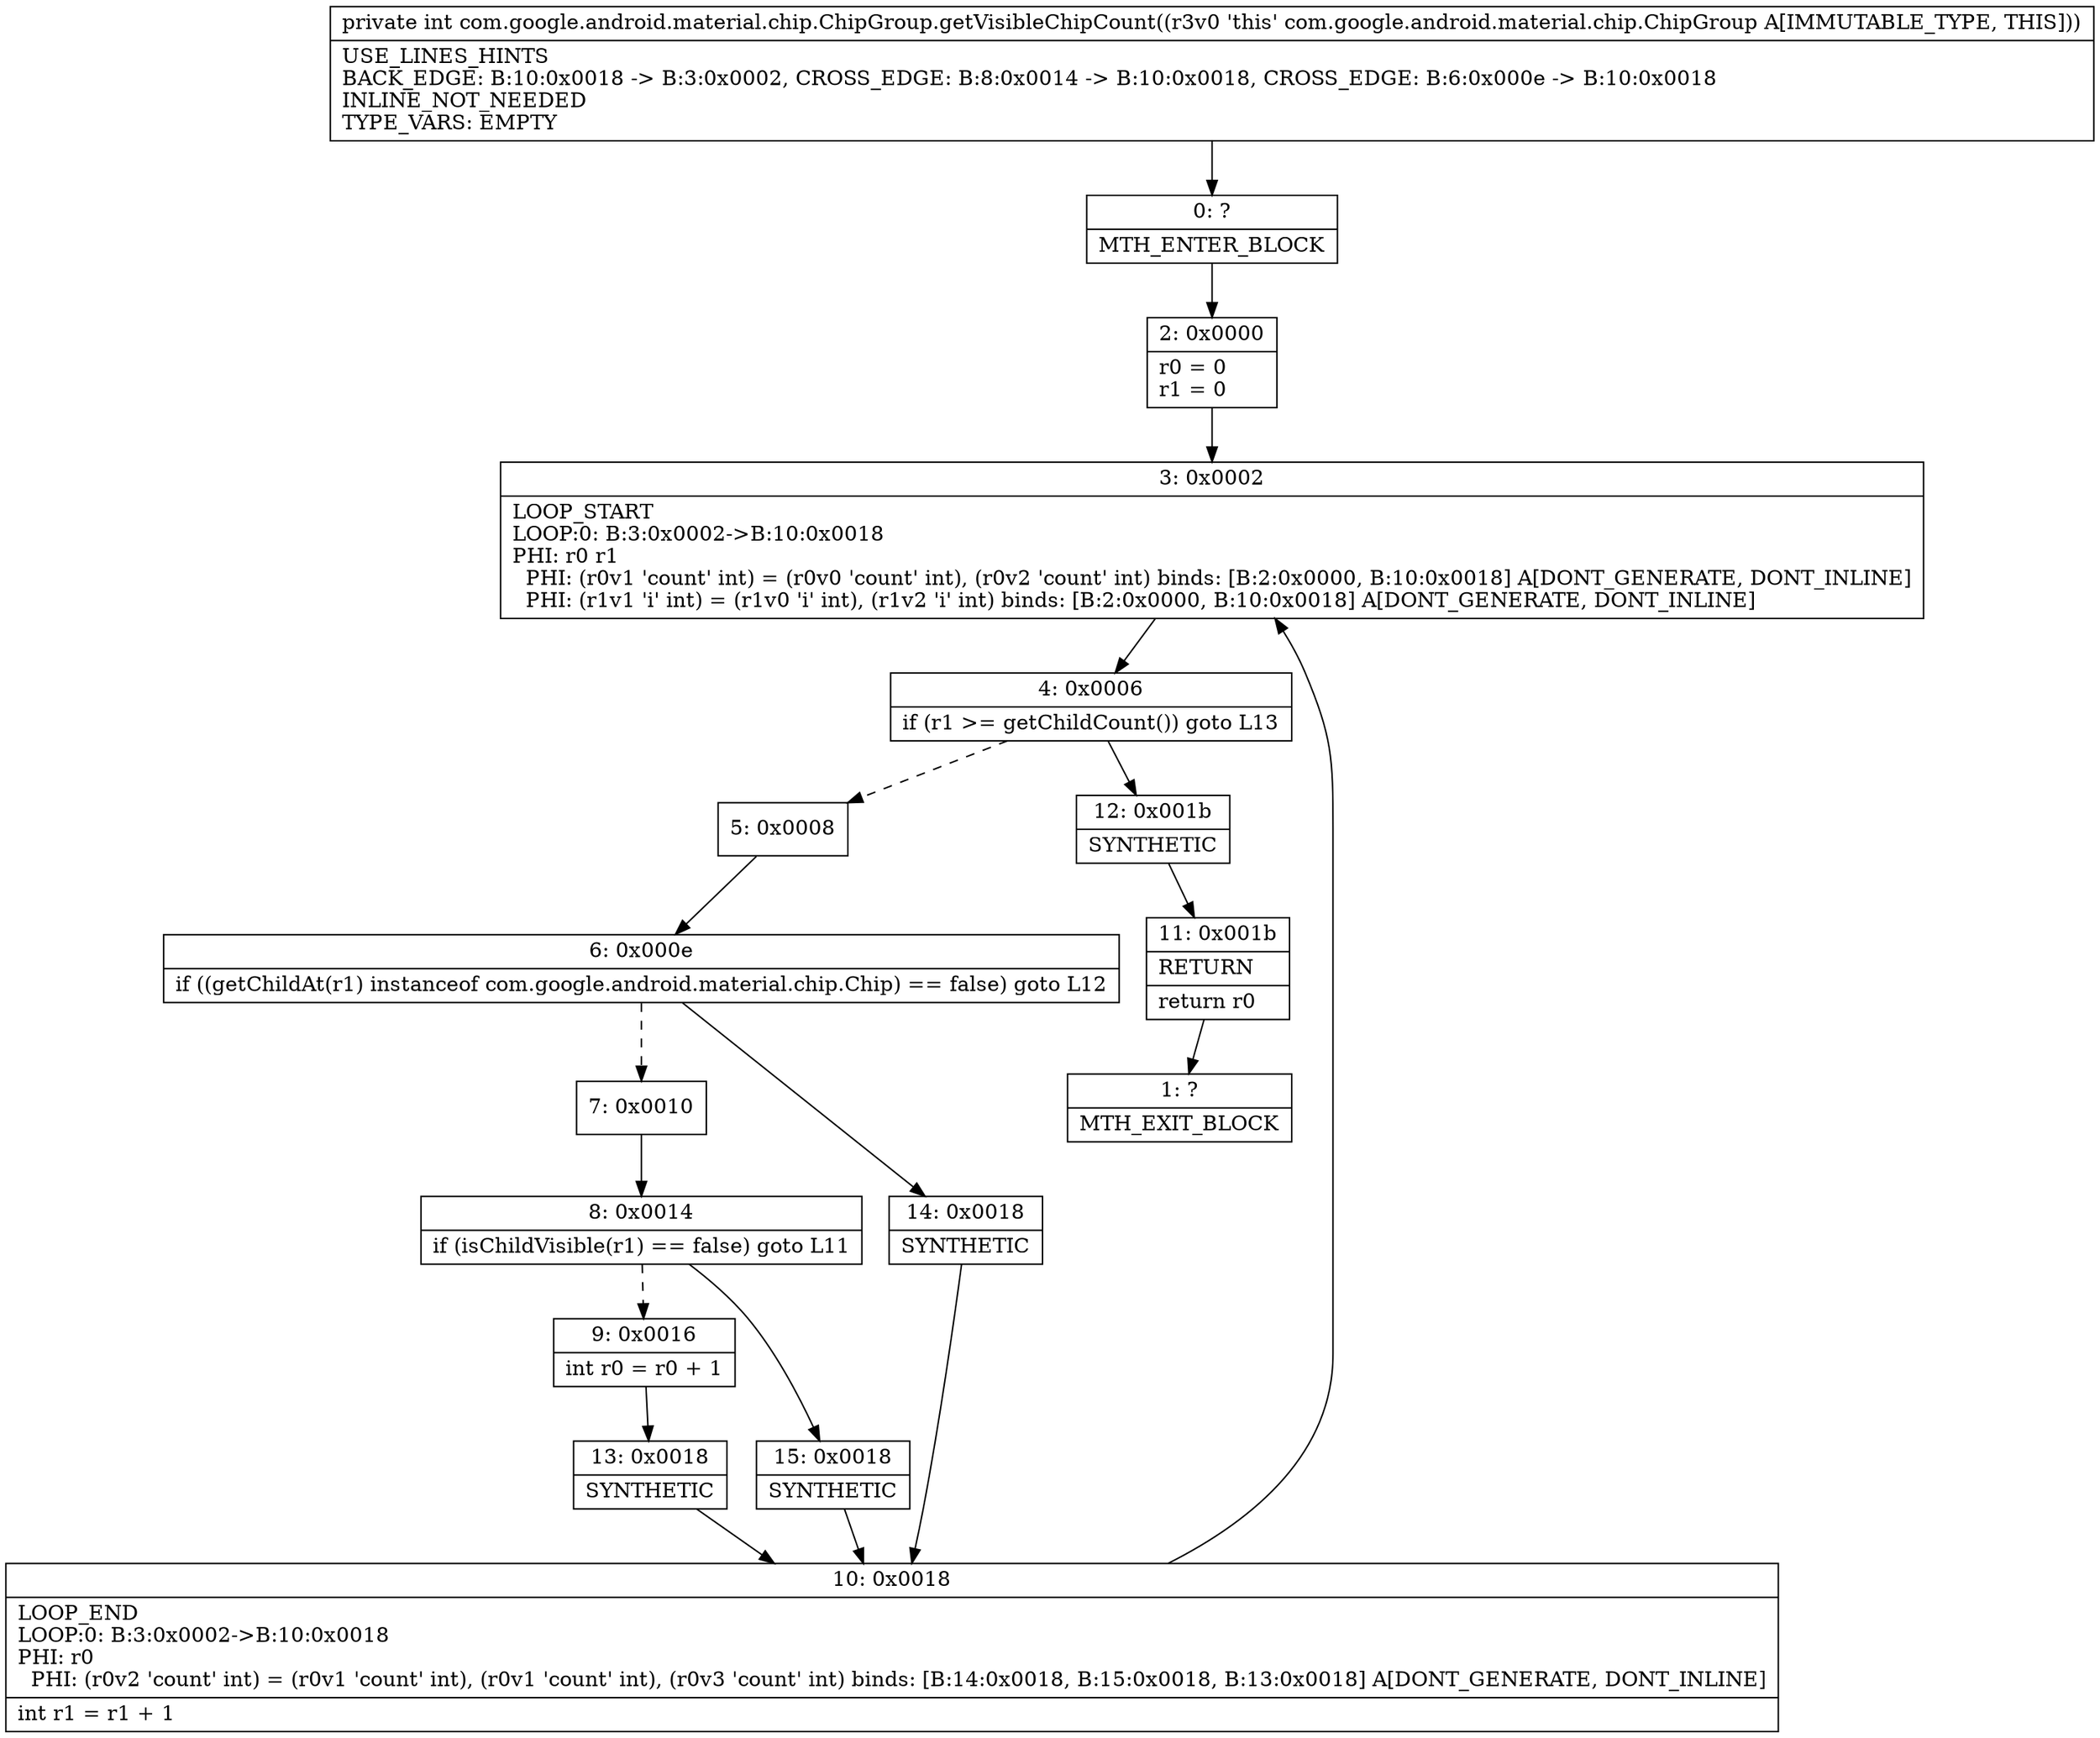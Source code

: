digraph "CFG forcom.google.android.material.chip.ChipGroup.getVisibleChipCount()I" {
Node_0 [shape=record,label="{0\:\ ?|MTH_ENTER_BLOCK\l}"];
Node_2 [shape=record,label="{2\:\ 0x0000|r0 = 0\lr1 = 0\l}"];
Node_3 [shape=record,label="{3\:\ 0x0002|LOOP_START\lLOOP:0: B:3:0x0002\-\>B:10:0x0018\lPHI: r0 r1 \l  PHI: (r0v1 'count' int) = (r0v0 'count' int), (r0v2 'count' int) binds: [B:2:0x0000, B:10:0x0018] A[DONT_GENERATE, DONT_INLINE]\l  PHI: (r1v1 'i' int) = (r1v0 'i' int), (r1v2 'i' int) binds: [B:2:0x0000, B:10:0x0018] A[DONT_GENERATE, DONT_INLINE]\l}"];
Node_4 [shape=record,label="{4\:\ 0x0006|if (r1 \>= getChildCount()) goto L13\l}"];
Node_5 [shape=record,label="{5\:\ 0x0008}"];
Node_6 [shape=record,label="{6\:\ 0x000e|if ((getChildAt(r1) instanceof com.google.android.material.chip.Chip) == false) goto L12\l}"];
Node_7 [shape=record,label="{7\:\ 0x0010}"];
Node_8 [shape=record,label="{8\:\ 0x0014|if (isChildVisible(r1) == false) goto L11\l}"];
Node_9 [shape=record,label="{9\:\ 0x0016|int r0 = r0 + 1\l}"];
Node_13 [shape=record,label="{13\:\ 0x0018|SYNTHETIC\l}"];
Node_10 [shape=record,label="{10\:\ 0x0018|LOOP_END\lLOOP:0: B:3:0x0002\-\>B:10:0x0018\lPHI: r0 \l  PHI: (r0v2 'count' int) = (r0v1 'count' int), (r0v1 'count' int), (r0v3 'count' int) binds: [B:14:0x0018, B:15:0x0018, B:13:0x0018] A[DONT_GENERATE, DONT_INLINE]\l|int r1 = r1 + 1\l}"];
Node_15 [shape=record,label="{15\:\ 0x0018|SYNTHETIC\l}"];
Node_14 [shape=record,label="{14\:\ 0x0018|SYNTHETIC\l}"];
Node_12 [shape=record,label="{12\:\ 0x001b|SYNTHETIC\l}"];
Node_11 [shape=record,label="{11\:\ 0x001b|RETURN\l|return r0\l}"];
Node_1 [shape=record,label="{1\:\ ?|MTH_EXIT_BLOCK\l}"];
MethodNode[shape=record,label="{private int com.google.android.material.chip.ChipGroup.getVisibleChipCount((r3v0 'this' com.google.android.material.chip.ChipGroup A[IMMUTABLE_TYPE, THIS]))  | USE_LINES_HINTS\lBACK_EDGE: B:10:0x0018 \-\> B:3:0x0002, CROSS_EDGE: B:8:0x0014 \-\> B:10:0x0018, CROSS_EDGE: B:6:0x000e \-\> B:10:0x0018\lINLINE_NOT_NEEDED\lTYPE_VARS: EMPTY\l}"];
MethodNode -> Node_0;Node_0 -> Node_2;
Node_2 -> Node_3;
Node_3 -> Node_4;
Node_4 -> Node_5[style=dashed];
Node_4 -> Node_12;
Node_5 -> Node_6;
Node_6 -> Node_7[style=dashed];
Node_6 -> Node_14;
Node_7 -> Node_8;
Node_8 -> Node_9[style=dashed];
Node_8 -> Node_15;
Node_9 -> Node_13;
Node_13 -> Node_10;
Node_10 -> Node_3;
Node_15 -> Node_10;
Node_14 -> Node_10;
Node_12 -> Node_11;
Node_11 -> Node_1;
}

